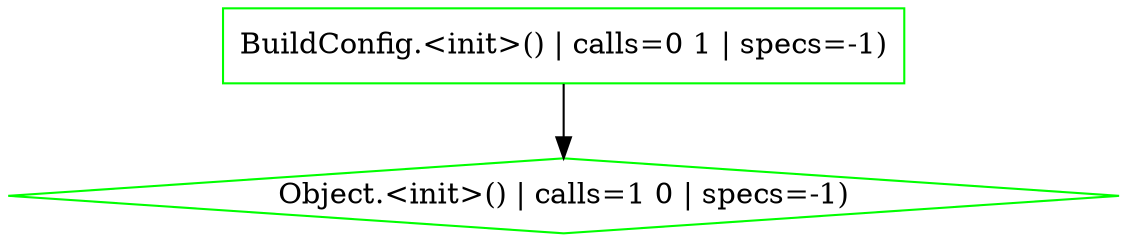 digraph {
"com.karthik.imager.BuildConfig.<init>().deeb23773947c5fe439168154c076ec5" [shape=box,label="BuildConfig.<init>() | calls=0 1 | specs=-1)",color=green,shape=box]
"java.lang.Object.<init>().dfab4f0d99f94f824a6db190f40d78c9" [shape=box,label="Object.<init>() | calls=1 0 | specs=-1)",color=green,shape=diamond]
"com.karthik.imager.BuildConfig.<init>().deeb23773947c5fe439168154c076ec5" -> "java.lang.Object.<init>().dfab4f0d99f94f824a6db190f40d78c9"
}
